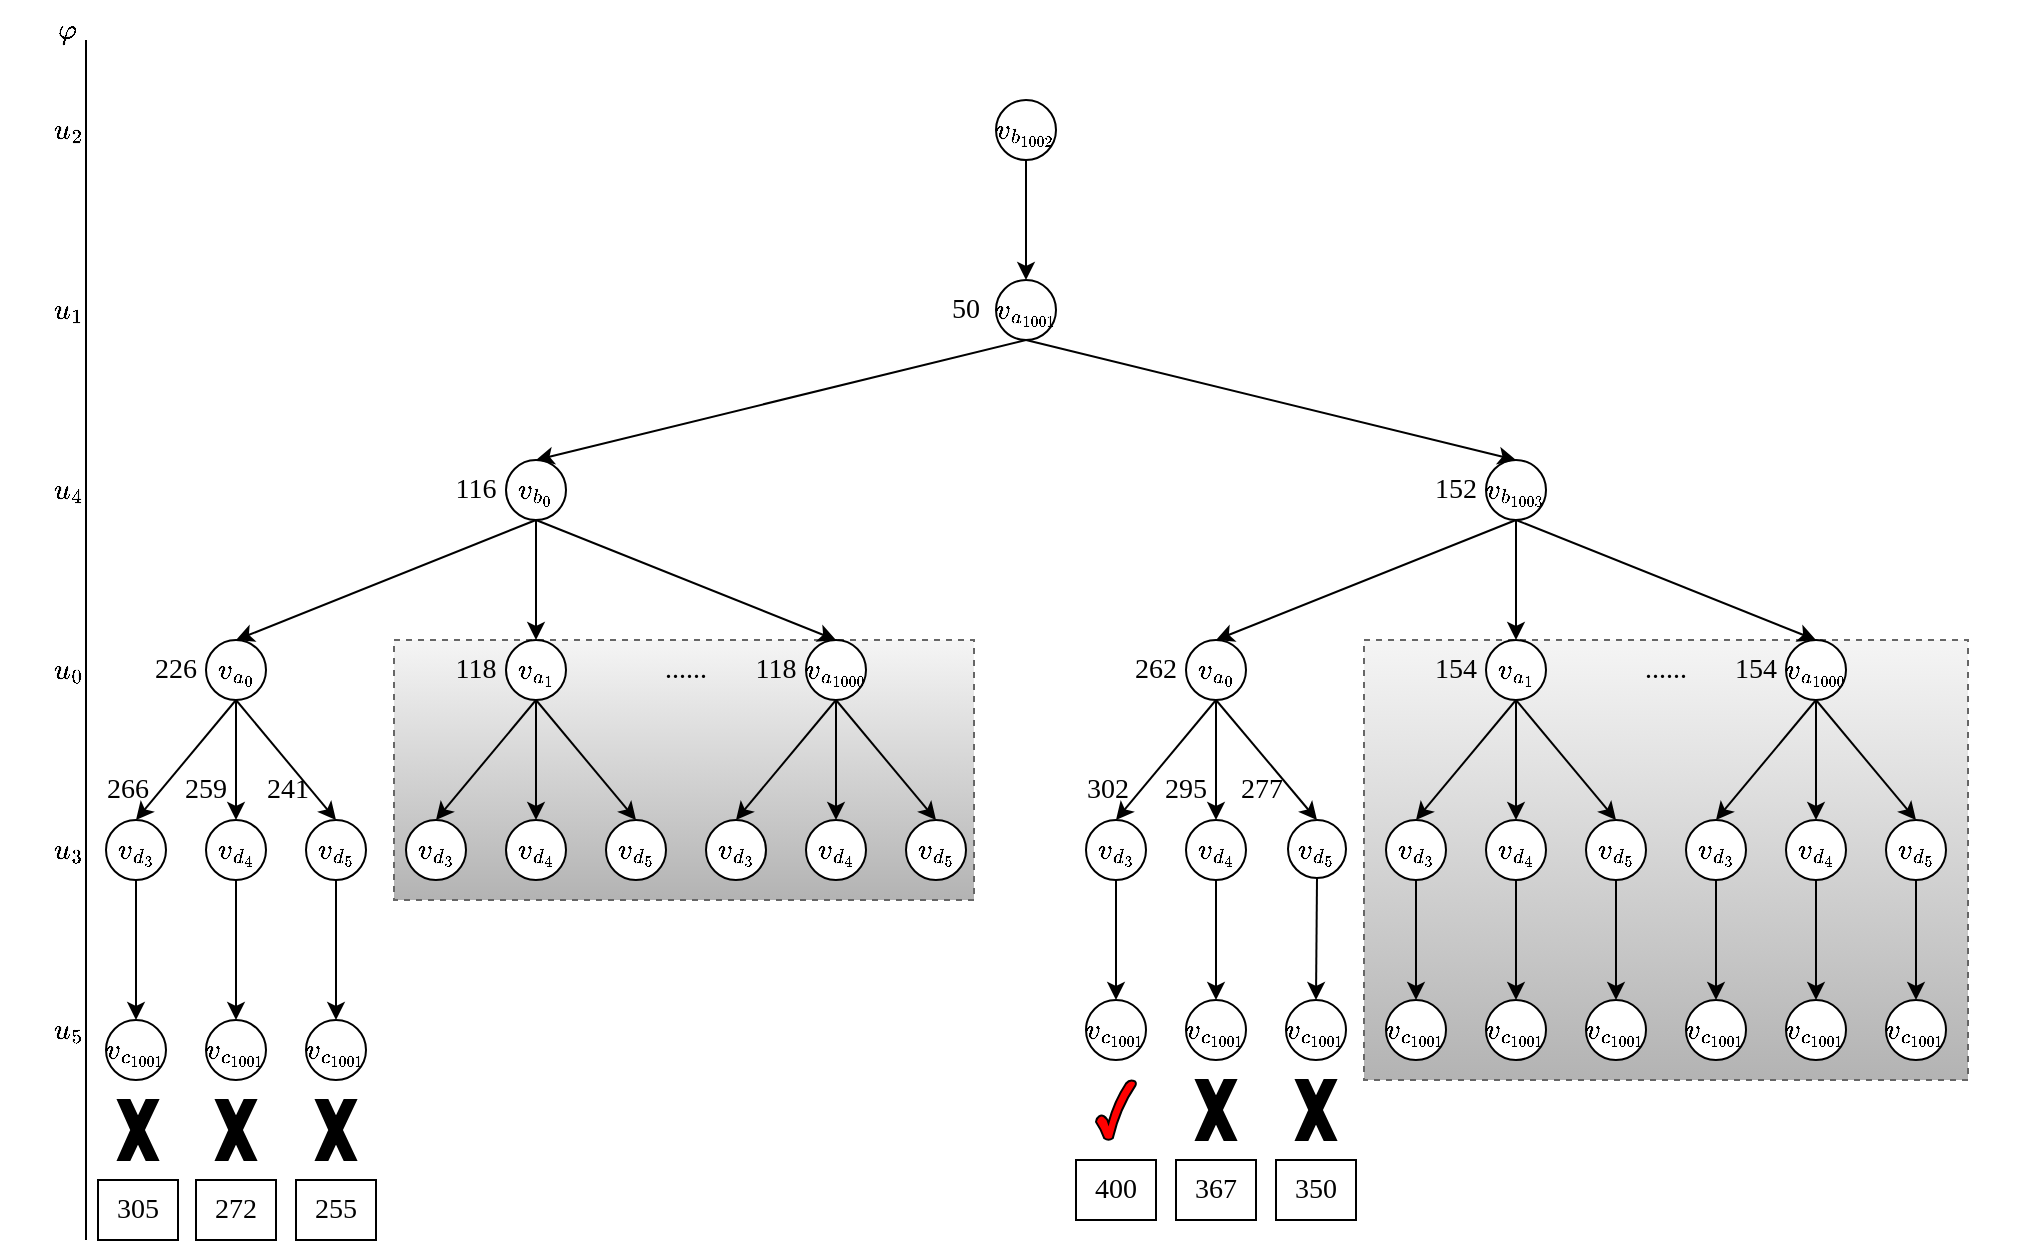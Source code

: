 <mxfile version="21.8.0" type="github">
  <diagram name="第 1 页" id="3ulyrOOxsdmQPEt3Zkn9">
    <mxGraphModel dx="1434" dy="796" grid="1" gridSize="10" guides="1" tooltips="1" connect="1" arrows="1" fold="1" page="1" pageScale="1" pageWidth="1169" pageHeight="1654" math="1" shadow="0">
      <root>
        <mxCell id="0" />
        <mxCell id="1" parent="0" />
        <mxCell id="Akhp-8yRBhVn6NihKSLs-1" value="" style="rounded=0;whiteSpace=wrap;html=1;fillColor=#f5f5f5;gradientColor=#b3b3b3;strokeColor=#666666;dashed=1;fontFamily=Times New Roman;fontSize=14;" vertex="1" parent="1">
          <mxGeometry x="233" y="440" width="290" height="130" as="geometry" />
        </mxCell>
        <mxCell id="Akhp-8yRBhVn6NihKSLs-2" value="" style="rounded=0;whiteSpace=wrap;html=1;dashed=1;fillColor=#f5f5f5;strokeColor=#666666;gradientColor=#b3b3b3;fontFamily=Times New Roman;fontSize=14;" vertex="1" parent="1">
          <mxGeometry x="718" y="440" width="302" height="220" as="geometry" />
        </mxCell>
        <mxCell id="Akhp-8yRBhVn6NihKSLs-3" value="" style="endArrow=none;html=1;rounded=0;fontFamily=Times New Roman;fontSize=14;" edge="1" parent="1">
          <mxGeometry width="50" height="50" relative="1" as="geometry">
            <mxPoint x="79" y="740" as="sourcePoint" />
            <mxPoint x="79" y="140" as="targetPoint" />
          </mxGeometry>
        </mxCell>
        <mxCell id="Akhp-8yRBhVn6NihKSLs-4" value="$$\varphi$$" style="text;html=1;strokeColor=none;fillColor=none;align=center;verticalAlign=middle;whiteSpace=wrap;rounded=0;fontFamily=Times New Roman;fontSize=14;" vertex="1" parent="1">
          <mxGeometry x="40" y="120" width="60" height="30" as="geometry" />
        </mxCell>
        <mxCell id="Akhp-8yRBhVn6NihKSLs-5" value="$$u_2$$" style="text;html=1;strokeColor=none;fillColor=none;align=center;verticalAlign=middle;whiteSpace=wrap;rounded=0;fontFamily=Times New Roman;fontSize=14;" vertex="1" parent="1">
          <mxGeometry x="40" y="170" width="60" height="30" as="geometry" />
        </mxCell>
        <mxCell id="Akhp-8yRBhVn6NihKSLs-6" value="$$u_1$$" style="text;html=1;strokeColor=none;fillColor=none;align=center;verticalAlign=middle;whiteSpace=wrap;rounded=0;fontFamily=Times New Roman;fontSize=14;" vertex="1" parent="1">
          <mxGeometry x="40" y="260" width="60" height="30" as="geometry" />
        </mxCell>
        <mxCell id="Akhp-8yRBhVn6NihKSLs-7" value="$$u_4$$" style="text;html=1;strokeColor=none;fillColor=none;align=center;verticalAlign=middle;whiteSpace=wrap;rounded=0;fontFamily=Times New Roman;fontSize=14;" vertex="1" parent="1">
          <mxGeometry x="40" y="350" width="60" height="30" as="geometry" />
        </mxCell>
        <mxCell id="Akhp-8yRBhVn6NihKSLs-8" style="edgeStyle=none;shape=connector;rounded=0;orthogonalLoop=1;jettySize=auto;html=1;exitX=0.5;exitY=0;exitDx=0;exitDy=0;labelBackgroundColor=default;strokeColor=default;align=center;verticalAlign=middle;fontFamily=Times New Roman;fontSize=14;fontColor=default;endArrow=classic;" edge="1" parent="1">
          <mxGeometry relative="1" as="geometry">
            <mxPoint x="465.5" y="180" as="sourcePoint" />
            <mxPoint x="465.5" y="180" as="targetPoint" />
          </mxGeometry>
        </mxCell>
        <mxCell id="Akhp-8yRBhVn6NihKSLs-9" style="edgeStyle=none;shape=connector;rounded=0;orthogonalLoop=1;jettySize=auto;html=1;exitX=0.5;exitY=1;exitDx=0;exitDy=0;entryX=0.5;entryY=0;entryDx=0;entryDy=0;labelBackgroundColor=default;strokeColor=default;align=center;verticalAlign=middle;fontFamily=Times New Roman;fontSize=14;fontColor=default;endArrow=classic;" edge="1" parent="1" source="Akhp-8yRBhVn6NihKSLs-10" target="Akhp-8yRBhVn6NihKSLs-75">
          <mxGeometry relative="1" as="geometry" />
        </mxCell>
        <mxCell id="Akhp-8yRBhVn6NihKSLs-10" value="$$v_{b_{1002}}$$" style="ellipse;whiteSpace=wrap;html=1;aspect=fixed;fontFamily=Times New Roman;fontSize=14;fontColor=default;" vertex="1" parent="1">
          <mxGeometry x="534" y="170" width="30" height="30" as="geometry" />
        </mxCell>
        <mxCell id="Akhp-8yRBhVn6NihKSLs-11" style="edgeStyle=none;shape=connector;rounded=0;orthogonalLoop=1;jettySize=auto;html=1;exitX=0.5;exitY=1;exitDx=0;exitDy=0;entryX=0.5;entryY=0;entryDx=0;entryDy=0;labelBackgroundColor=default;strokeColor=default;align=center;verticalAlign=middle;fontFamily=Times New Roman;fontSize=14;fontColor=default;endArrow=classic;" edge="1" parent="1" source="Akhp-8yRBhVn6NihKSLs-14" target="Akhp-8yRBhVn6NihKSLs-18">
          <mxGeometry relative="1" as="geometry" />
        </mxCell>
        <mxCell id="Akhp-8yRBhVn6NihKSLs-12" style="edgeStyle=none;shape=connector;rounded=0;orthogonalLoop=1;jettySize=auto;html=1;exitX=0.5;exitY=1;exitDx=0;exitDy=0;labelBackgroundColor=default;strokeColor=default;align=center;verticalAlign=middle;fontFamily=Times New Roman;fontSize=14;fontColor=default;endArrow=classic;" edge="1" parent="1" source="Akhp-8yRBhVn6NihKSLs-14" target="Akhp-8yRBhVn6NihKSLs-22">
          <mxGeometry relative="1" as="geometry" />
        </mxCell>
        <mxCell id="Akhp-8yRBhVn6NihKSLs-13" style="edgeStyle=none;shape=connector;rounded=0;orthogonalLoop=1;jettySize=auto;html=1;exitX=0.5;exitY=1;exitDx=0;exitDy=0;entryX=0.5;entryY=0;entryDx=0;entryDy=0;labelBackgroundColor=default;strokeColor=default;align=center;verticalAlign=middle;fontFamily=Times New Roman;fontSize=14;fontColor=default;endArrow=classic;" edge="1" parent="1" source="Akhp-8yRBhVn6NihKSLs-14" target="Akhp-8yRBhVn6NihKSLs-56">
          <mxGeometry relative="1" as="geometry" />
        </mxCell>
        <mxCell id="Akhp-8yRBhVn6NihKSLs-14" value="$$v_{b_{0}}$$" style="ellipse;whiteSpace=wrap;html=1;aspect=fixed;fontFamily=Times New Roman;fontSize=14;fontColor=default;" vertex="1" parent="1">
          <mxGeometry x="289" y="350" width="30" height="30" as="geometry" />
        </mxCell>
        <mxCell id="Akhp-8yRBhVn6NihKSLs-15" style="edgeStyle=none;shape=connector;rounded=0;orthogonalLoop=1;jettySize=auto;html=1;exitX=0.5;exitY=1;exitDx=0;exitDy=0;entryX=0.5;entryY=0;entryDx=0;entryDy=0;labelBackgroundColor=default;strokeColor=default;align=center;verticalAlign=middle;fontFamily=Times New Roman;fontSize=14;fontColor=default;endArrow=classic;" edge="1" parent="1" source="Akhp-8yRBhVn6NihKSLs-18" target="Akhp-8yRBhVn6NihKSLs-24">
          <mxGeometry relative="1" as="geometry" />
        </mxCell>
        <mxCell id="Akhp-8yRBhVn6NihKSLs-16" style="edgeStyle=none;shape=connector;rounded=0;orthogonalLoop=1;jettySize=auto;html=1;exitX=0.5;exitY=1;exitDx=0;exitDy=0;entryX=0.5;entryY=0;entryDx=0;entryDy=0;labelBackgroundColor=default;strokeColor=default;align=center;verticalAlign=middle;fontFamily=Times New Roman;fontSize=14;fontColor=default;endArrow=classic;" edge="1" parent="1" source="Akhp-8yRBhVn6NihKSLs-18" target="Akhp-8yRBhVn6NihKSLs-26">
          <mxGeometry relative="1" as="geometry" />
        </mxCell>
        <mxCell id="Akhp-8yRBhVn6NihKSLs-17" style="edgeStyle=none;shape=connector;rounded=0;orthogonalLoop=1;jettySize=auto;html=1;exitX=0.5;exitY=1;exitDx=0;exitDy=0;entryX=0.5;entryY=0;entryDx=0;entryDy=0;labelBackgroundColor=default;strokeColor=default;align=center;verticalAlign=middle;fontFamily=Times New Roman;fontSize=14;fontColor=default;endArrow=classic;" edge="1" parent="1" source="Akhp-8yRBhVn6NihKSLs-18" target="Akhp-8yRBhVn6NihKSLs-28">
          <mxGeometry relative="1" as="geometry" />
        </mxCell>
        <mxCell id="Akhp-8yRBhVn6NihKSLs-18" value="$$v_{a_{0}}$$" style="ellipse;whiteSpace=wrap;html=1;aspect=fixed;fontFamily=Times New Roman;fontSize=14;fontColor=default;" vertex="1" parent="1">
          <mxGeometry x="139" y="440" width="30" height="30" as="geometry" />
        </mxCell>
        <mxCell id="Akhp-8yRBhVn6NihKSLs-19" style="edgeStyle=none;shape=connector;rounded=0;orthogonalLoop=1;jettySize=auto;html=1;exitX=0.5;exitY=1;exitDx=0;exitDy=0;entryX=0.5;entryY=0;entryDx=0;entryDy=0;labelBackgroundColor=default;strokeColor=default;align=center;verticalAlign=middle;fontFamily=Times New Roman;fontSize=14;fontColor=default;endArrow=classic;" edge="1" parent="1" source="Akhp-8yRBhVn6NihKSLs-22" target="Akhp-8yRBhVn6NihKSLs-29">
          <mxGeometry relative="1" as="geometry" />
        </mxCell>
        <mxCell id="Akhp-8yRBhVn6NihKSLs-20" style="edgeStyle=none;shape=connector;rounded=0;orthogonalLoop=1;jettySize=auto;html=1;exitX=0.5;exitY=1;exitDx=0;exitDy=0;entryX=0.5;entryY=0;entryDx=0;entryDy=0;labelBackgroundColor=default;strokeColor=default;align=center;verticalAlign=middle;fontFamily=Times New Roman;fontSize=14;fontColor=default;endArrow=classic;" edge="1" parent="1" source="Akhp-8yRBhVn6NihKSLs-22" target="Akhp-8yRBhVn6NihKSLs-30">
          <mxGeometry relative="1" as="geometry" />
        </mxCell>
        <mxCell id="Akhp-8yRBhVn6NihKSLs-21" style="edgeStyle=none;shape=connector;rounded=0;orthogonalLoop=1;jettySize=auto;html=1;exitX=0.5;exitY=1;exitDx=0;exitDy=0;entryX=0.5;entryY=0;entryDx=0;entryDy=0;labelBackgroundColor=default;strokeColor=default;align=center;verticalAlign=middle;fontFamily=Times New Roman;fontSize=14;fontColor=default;endArrow=classic;" edge="1" parent="1" source="Akhp-8yRBhVn6NihKSLs-22" target="Akhp-8yRBhVn6NihKSLs-31">
          <mxGeometry relative="1" as="geometry" />
        </mxCell>
        <mxCell id="Akhp-8yRBhVn6NihKSLs-22" value="$$v_{a_{1}}$$" style="ellipse;whiteSpace=wrap;html=1;aspect=fixed;fontFamily=Times New Roman;fontSize=14;fontColor=default;" vertex="1" parent="1">
          <mxGeometry x="289" y="440" width="30" height="30" as="geometry" />
        </mxCell>
        <mxCell id="Akhp-8yRBhVn6NihKSLs-23" style="edgeStyle=orthogonalEdgeStyle;rounded=0;orthogonalLoop=1;jettySize=auto;html=1;exitX=0.5;exitY=1;exitDx=0;exitDy=0;entryX=0.5;entryY=0;entryDx=0;entryDy=0;fontFamily=Times New Roman;fontSize=14;" edge="1" parent="1" source="Akhp-8yRBhVn6NihKSLs-24" target="Akhp-8yRBhVn6NihKSLs-108">
          <mxGeometry relative="1" as="geometry" />
        </mxCell>
        <mxCell id="Akhp-8yRBhVn6NihKSLs-24" value="$$v_{d_{3}}$$" style="ellipse;whiteSpace=wrap;html=1;aspect=fixed;fontFamily=Times New Roman;fontSize=14;fontColor=default;" vertex="1" parent="1">
          <mxGeometry x="89" y="530" width="30" height="30" as="geometry" />
        </mxCell>
        <mxCell id="Akhp-8yRBhVn6NihKSLs-25" style="edgeStyle=orthogonalEdgeStyle;rounded=0;orthogonalLoop=1;jettySize=auto;html=1;exitX=0.5;exitY=1;exitDx=0;exitDy=0;entryX=0.5;entryY=0;entryDx=0;entryDy=0;fontFamily=Times New Roman;fontSize=14;" edge="1" parent="1" source="Akhp-8yRBhVn6NihKSLs-26" target="Akhp-8yRBhVn6NihKSLs-109">
          <mxGeometry relative="1" as="geometry" />
        </mxCell>
        <mxCell id="Akhp-8yRBhVn6NihKSLs-26" value="$$v_{d_{4}}$$" style="ellipse;whiteSpace=wrap;html=1;aspect=fixed;fontFamily=Times New Roman;fontSize=14;fontColor=default;" vertex="1" parent="1">
          <mxGeometry x="139" y="530" width="30" height="30" as="geometry" />
        </mxCell>
        <mxCell id="Akhp-8yRBhVn6NihKSLs-27" style="edgeStyle=orthogonalEdgeStyle;rounded=0;orthogonalLoop=1;jettySize=auto;html=1;exitX=0.5;exitY=1;exitDx=0;exitDy=0;entryX=0.5;entryY=0;entryDx=0;entryDy=0;fontFamily=Times New Roman;fontSize=14;" edge="1" parent="1" source="Akhp-8yRBhVn6NihKSLs-28" target="Akhp-8yRBhVn6NihKSLs-110">
          <mxGeometry relative="1" as="geometry" />
        </mxCell>
        <mxCell id="Akhp-8yRBhVn6NihKSLs-28" value="$$v_{d_{5}}$$" style="ellipse;whiteSpace=wrap;html=1;aspect=fixed;fontFamily=Times New Roman;fontSize=14;fontColor=default;" vertex="1" parent="1">
          <mxGeometry x="189" y="530" width="30" height="30" as="geometry" />
        </mxCell>
        <mxCell id="Akhp-8yRBhVn6NihKSLs-29" value="$$v_{d_{3}}$$" style="ellipse;whiteSpace=wrap;html=1;aspect=fixed;fontFamily=Times New Roman;fontSize=14;fontColor=default;" vertex="1" parent="1">
          <mxGeometry x="239" y="530" width="30" height="30" as="geometry" />
        </mxCell>
        <mxCell id="Akhp-8yRBhVn6NihKSLs-30" value="$$v_{d_{4}}$$" style="ellipse;whiteSpace=wrap;html=1;aspect=fixed;fontFamily=Times New Roman;fontSize=14;fontColor=default;" vertex="1" parent="1">
          <mxGeometry x="289" y="530" width="30" height="30" as="geometry" />
        </mxCell>
        <mxCell id="Akhp-8yRBhVn6NihKSLs-31" value="$$v_{d_{5}}$$" style="ellipse;whiteSpace=wrap;html=1;aspect=fixed;fontFamily=Times New Roman;fontSize=14;fontColor=default;" vertex="1" parent="1">
          <mxGeometry x="339" y="530" width="30" height="30" as="geometry" />
        </mxCell>
        <mxCell id="Akhp-8yRBhVn6NihKSLs-32" value="$$v_{d_{3}}$$" style="ellipse;whiteSpace=wrap;html=1;aspect=fixed;fontFamily=Times New Roman;fontSize=14;fontColor=default;" vertex="1" parent="1">
          <mxGeometry x="389" y="530" width="30" height="30" as="geometry" />
        </mxCell>
        <mxCell id="Akhp-8yRBhVn6NihKSLs-33" value="$$v_{d_{4}}$$" style="ellipse;whiteSpace=wrap;html=1;aspect=fixed;fontFamily=Times New Roman;fontSize=14;fontColor=default;" vertex="1" parent="1">
          <mxGeometry x="439" y="530" width="30" height="30" as="geometry" />
        </mxCell>
        <mxCell id="Akhp-8yRBhVn6NihKSLs-34" value="$$v_{d_{5}}$$" style="ellipse;whiteSpace=wrap;html=1;aspect=fixed;fontFamily=Times New Roman;fontSize=14;fontColor=default;" vertex="1" parent="1">
          <mxGeometry x="489" y="530" width="30" height="30" as="geometry" />
        </mxCell>
        <mxCell id="Akhp-8yRBhVn6NihKSLs-35" style="edgeStyle=none;shape=connector;rounded=0;orthogonalLoop=1;jettySize=auto;html=1;exitX=0.5;exitY=1;exitDx=0;exitDy=0;entryX=0.5;entryY=0;entryDx=0;entryDy=0;labelBackgroundColor=default;strokeColor=default;align=center;verticalAlign=middle;fontFamily=Times New Roman;fontSize=14;fontColor=default;endArrow=classic;" edge="1" parent="1" source="Akhp-8yRBhVn6NihKSLs-36" target="Akhp-8yRBhVn6NihKSLs-76">
          <mxGeometry relative="1" as="geometry" />
        </mxCell>
        <mxCell id="Akhp-8yRBhVn6NihKSLs-36" value="$$v_{d_{3}}$$" style="ellipse;whiteSpace=wrap;html=1;aspect=fixed;fontFamily=Times New Roman;fontSize=14;fontColor=default;" vertex="1" parent="1">
          <mxGeometry x="579" y="530" width="30" height="30" as="geometry" />
        </mxCell>
        <mxCell id="Akhp-8yRBhVn6NihKSLs-37" style="edgeStyle=none;shape=connector;rounded=0;orthogonalLoop=1;jettySize=auto;html=1;exitX=0.5;exitY=1;exitDx=0;exitDy=0;entryX=0.5;entryY=0;entryDx=0;entryDy=0;labelBackgroundColor=default;strokeColor=default;align=center;verticalAlign=middle;fontFamily=Times New Roman;fontSize=14;fontColor=default;endArrow=classic;" edge="1" parent="1" source="Akhp-8yRBhVn6NihKSLs-38" target="Akhp-8yRBhVn6NihKSLs-77">
          <mxGeometry relative="1" as="geometry" />
        </mxCell>
        <mxCell id="Akhp-8yRBhVn6NihKSLs-38" value="$$v_{d_{4}}$$" style="ellipse;whiteSpace=wrap;html=1;aspect=fixed;fontFamily=Times New Roman;fontSize=14;fontColor=default;" vertex="1" parent="1">
          <mxGeometry x="629" y="530" width="30" height="30" as="geometry" />
        </mxCell>
        <mxCell id="Akhp-8yRBhVn6NihKSLs-39" style="edgeStyle=none;shape=connector;rounded=0;orthogonalLoop=1;jettySize=auto;html=1;exitX=0.5;exitY=1;exitDx=0;exitDy=0;entryX=0.5;entryY=0;entryDx=0;entryDy=0;labelBackgroundColor=default;strokeColor=default;align=center;verticalAlign=middle;fontFamily=Times New Roman;fontSize=14;fontColor=default;endArrow=classic;" edge="1" parent="1" source="Akhp-8yRBhVn6NihKSLs-40" target="Akhp-8yRBhVn6NihKSLs-78">
          <mxGeometry relative="1" as="geometry" />
        </mxCell>
        <mxCell id="Akhp-8yRBhVn6NihKSLs-40" value="$$v_{d_{5}}$$" style="ellipse;whiteSpace=wrap;html=1;aspect=fixed;fontFamily=Times New Roman;fontSize=14;fontColor=default;" vertex="1" parent="1">
          <mxGeometry x="680" y="530" width="29" height="29" as="geometry" />
        </mxCell>
        <mxCell id="Akhp-8yRBhVn6NihKSLs-41" style="edgeStyle=none;shape=connector;rounded=0;orthogonalLoop=1;jettySize=auto;html=1;exitX=0.5;exitY=1;exitDx=0;exitDy=0;entryX=0.5;entryY=0;entryDx=0;entryDy=0;labelBackgroundColor=default;strokeColor=default;align=center;verticalAlign=middle;fontFamily=Times New Roman;fontSize=14;fontColor=default;endArrow=classic;" edge="1" parent="1" source="Akhp-8yRBhVn6NihKSLs-42" target="Akhp-8yRBhVn6NihKSLs-79">
          <mxGeometry relative="1" as="geometry" />
        </mxCell>
        <mxCell id="Akhp-8yRBhVn6NihKSLs-42" value="$$v_{d_{3}}$$" style="ellipse;whiteSpace=wrap;html=1;aspect=fixed;fontFamily=Times New Roman;fontSize=14;fontColor=default;" vertex="1" parent="1">
          <mxGeometry x="729" y="530" width="30" height="30" as="geometry" />
        </mxCell>
        <mxCell id="Akhp-8yRBhVn6NihKSLs-43" style="edgeStyle=none;shape=connector;rounded=0;orthogonalLoop=1;jettySize=auto;html=1;exitX=0.5;exitY=1;exitDx=0;exitDy=0;entryX=0.5;entryY=0;entryDx=0;entryDy=0;labelBackgroundColor=default;strokeColor=default;align=center;verticalAlign=middle;fontFamily=Times New Roman;fontSize=14;fontColor=default;endArrow=classic;" edge="1" parent="1" source="Akhp-8yRBhVn6NihKSLs-44" target="Akhp-8yRBhVn6NihKSLs-80">
          <mxGeometry relative="1" as="geometry" />
        </mxCell>
        <mxCell id="Akhp-8yRBhVn6NihKSLs-44" value="$$v_{d_{4}}$$" style="ellipse;whiteSpace=wrap;html=1;aspect=fixed;fontFamily=Times New Roman;fontSize=14;fontColor=default;" vertex="1" parent="1">
          <mxGeometry x="779" y="530" width="30" height="30" as="geometry" />
        </mxCell>
        <mxCell id="Akhp-8yRBhVn6NihKSLs-45" style="edgeStyle=none;shape=connector;rounded=0;orthogonalLoop=1;jettySize=auto;html=1;exitX=0.5;exitY=1;exitDx=0;exitDy=0;entryX=0.5;entryY=0;entryDx=0;entryDy=0;labelBackgroundColor=default;strokeColor=default;align=center;verticalAlign=middle;fontFamily=Times New Roman;fontSize=14;fontColor=default;endArrow=classic;" edge="1" parent="1" source="Akhp-8yRBhVn6NihKSLs-46" target="Akhp-8yRBhVn6NihKSLs-81">
          <mxGeometry relative="1" as="geometry" />
        </mxCell>
        <mxCell id="Akhp-8yRBhVn6NihKSLs-46" value="$$v_{d_{5}}$$" style="ellipse;whiteSpace=wrap;html=1;aspect=fixed;fontFamily=Times New Roman;fontSize=14;fontColor=default;" vertex="1" parent="1">
          <mxGeometry x="829" y="530" width="30" height="30" as="geometry" />
        </mxCell>
        <mxCell id="Akhp-8yRBhVn6NihKSLs-47" style="edgeStyle=none;shape=connector;rounded=0;orthogonalLoop=1;jettySize=auto;html=1;exitX=0.5;exitY=1;exitDx=0;exitDy=0;entryX=0.5;entryY=0;entryDx=0;entryDy=0;labelBackgroundColor=default;strokeColor=default;align=center;verticalAlign=middle;fontFamily=Times New Roman;fontSize=14;fontColor=default;endArrow=classic;" edge="1" parent="1" source="Akhp-8yRBhVn6NihKSLs-48" target="Akhp-8yRBhVn6NihKSLs-82">
          <mxGeometry relative="1" as="geometry" />
        </mxCell>
        <mxCell id="Akhp-8yRBhVn6NihKSLs-48" value="$$v_{d_{3}}$$" style="ellipse;whiteSpace=wrap;html=1;aspect=fixed;fontFamily=Times New Roman;fontSize=14;fontColor=default;" vertex="1" parent="1">
          <mxGeometry x="879" y="530" width="30" height="30" as="geometry" />
        </mxCell>
        <mxCell id="Akhp-8yRBhVn6NihKSLs-49" style="edgeStyle=none;shape=connector;rounded=0;orthogonalLoop=1;jettySize=auto;html=1;exitX=0.5;exitY=1;exitDx=0;exitDy=0;entryX=0.5;entryY=0;entryDx=0;entryDy=0;labelBackgroundColor=default;strokeColor=default;align=center;verticalAlign=middle;fontFamily=Times New Roman;fontSize=14;fontColor=default;endArrow=classic;" edge="1" parent="1" source="Akhp-8yRBhVn6NihKSLs-50" target="Akhp-8yRBhVn6NihKSLs-83">
          <mxGeometry relative="1" as="geometry" />
        </mxCell>
        <mxCell id="Akhp-8yRBhVn6NihKSLs-50" value="$$v_{d_{4}}$$" style="ellipse;whiteSpace=wrap;html=1;aspect=fixed;fontFamily=Times New Roman;fontSize=14;fontColor=default;" vertex="1" parent="1">
          <mxGeometry x="929" y="530" width="30" height="30" as="geometry" />
        </mxCell>
        <mxCell id="Akhp-8yRBhVn6NihKSLs-51" style="edgeStyle=none;shape=connector;rounded=0;orthogonalLoop=1;jettySize=auto;html=1;exitX=0.5;exitY=1;exitDx=0;exitDy=0;entryX=0.5;entryY=0;entryDx=0;entryDy=0;labelBackgroundColor=default;strokeColor=default;align=center;verticalAlign=middle;fontFamily=Times New Roman;fontSize=14;fontColor=default;endArrow=classic;" edge="1" parent="1" source="Akhp-8yRBhVn6NihKSLs-52" target="Akhp-8yRBhVn6NihKSLs-84">
          <mxGeometry relative="1" as="geometry" />
        </mxCell>
        <mxCell id="Akhp-8yRBhVn6NihKSLs-52" value="$$v_{d_{5}}$$" style="ellipse;whiteSpace=wrap;html=1;aspect=fixed;fontFamily=Times New Roman;fontSize=14;fontColor=default;" vertex="1" parent="1">
          <mxGeometry x="979" y="530" width="30" height="30" as="geometry" />
        </mxCell>
        <mxCell id="Akhp-8yRBhVn6NihKSLs-53" style="edgeStyle=none;shape=connector;rounded=0;orthogonalLoop=1;jettySize=auto;html=1;exitX=0.5;exitY=1;exitDx=0;exitDy=0;entryX=0.5;entryY=0;entryDx=0;entryDy=0;labelBackgroundColor=default;strokeColor=default;align=center;verticalAlign=middle;fontFamily=Times New Roman;fontSize=14;fontColor=default;endArrow=classic;" edge="1" parent="1" source="Akhp-8yRBhVn6NihKSLs-56" target="Akhp-8yRBhVn6NihKSLs-32">
          <mxGeometry relative="1" as="geometry" />
        </mxCell>
        <mxCell id="Akhp-8yRBhVn6NihKSLs-54" style="edgeStyle=none;shape=connector;rounded=0;orthogonalLoop=1;jettySize=auto;html=1;exitX=0.5;exitY=1;exitDx=0;exitDy=0;entryX=0.5;entryY=0;entryDx=0;entryDy=0;labelBackgroundColor=default;strokeColor=default;align=center;verticalAlign=middle;fontFamily=Times New Roman;fontSize=14;fontColor=default;endArrow=classic;" edge="1" parent="1" source="Akhp-8yRBhVn6NihKSLs-56" target="Akhp-8yRBhVn6NihKSLs-33">
          <mxGeometry relative="1" as="geometry" />
        </mxCell>
        <mxCell id="Akhp-8yRBhVn6NihKSLs-55" style="edgeStyle=none;shape=connector;rounded=0;orthogonalLoop=1;jettySize=auto;html=1;exitX=0.5;exitY=1;exitDx=0;exitDy=0;entryX=0.5;entryY=0;entryDx=0;entryDy=0;labelBackgroundColor=default;strokeColor=default;align=center;verticalAlign=middle;fontFamily=Times New Roman;fontSize=14;fontColor=default;endArrow=classic;" edge="1" parent="1" source="Akhp-8yRBhVn6NihKSLs-56" target="Akhp-8yRBhVn6NihKSLs-34">
          <mxGeometry relative="1" as="geometry" />
        </mxCell>
        <mxCell id="Akhp-8yRBhVn6NihKSLs-56" value="$$v_{a_{1000}}$$" style="ellipse;whiteSpace=wrap;html=1;aspect=fixed;fontFamily=Times New Roman;fontSize=14;fontColor=default;" vertex="1" parent="1">
          <mxGeometry x="439" y="440" width="30" height="30" as="geometry" />
        </mxCell>
        <mxCell id="Akhp-8yRBhVn6NihKSLs-57" style="edgeStyle=none;shape=connector;rounded=0;orthogonalLoop=1;jettySize=auto;html=1;exitX=0.5;exitY=1;exitDx=0;exitDy=0;entryX=0.5;entryY=0;entryDx=0;entryDy=0;labelBackgroundColor=default;strokeColor=default;align=center;verticalAlign=middle;fontFamily=Times New Roman;fontSize=14;fontColor=default;endArrow=classic;" edge="1" parent="1" source="Akhp-8yRBhVn6NihKSLs-60" target="Akhp-8yRBhVn6NihKSLs-36">
          <mxGeometry relative="1" as="geometry" />
        </mxCell>
        <mxCell id="Akhp-8yRBhVn6NihKSLs-58" style="edgeStyle=none;shape=connector;rounded=0;orthogonalLoop=1;jettySize=auto;html=1;exitX=0.5;exitY=1;exitDx=0;exitDy=0;entryX=0.5;entryY=0;entryDx=0;entryDy=0;labelBackgroundColor=default;strokeColor=default;align=center;verticalAlign=middle;fontFamily=Times New Roman;fontSize=14;fontColor=default;endArrow=classic;" edge="1" parent="1" source="Akhp-8yRBhVn6NihKSLs-60" target="Akhp-8yRBhVn6NihKSLs-38">
          <mxGeometry relative="1" as="geometry" />
        </mxCell>
        <mxCell id="Akhp-8yRBhVn6NihKSLs-59" style="edgeStyle=none;shape=connector;rounded=0;orthogonalLoop=1;jettySize=auto;html=1;exitX=0.5;exitY=1;exitDx=0;exitDy=0;entryX=0.5;entryY=0;entryDx=0;entryDy=0;labelBackgroundColor=default;strokeColor=default;align=center;verticalAlign=middle;fontFamily=Times New Roman;fontSize=14;fontColor=default;endArrow=classic;" edge="1" parent="1" source="Akhp-8yRBhVn6NihKSLs-60" target="Akhp-8yRBhVn6NihKSLs-40">
          <mxGeometry relative="1" as="geometry" />
        </mxCell>
        <mxCell id="Akhp-8yRBhVn6NihKSLs-60" value="$$v_{a_{0}}$$" style="ellipse;whiteSpace=wrap;html=1;aspect=fixed;fontFamily=Times New Roman;fontSize=14;fontColor=default;" vertex="1" parent="1">
          <mxGeometry x="629" y="440" width="30" height="30" as="geometry" />
        </mxCell>
        <mxCell id="Akhp-8yRBhVn6NihKSLs-61" style="edgeStyle=none;shape=connector;rounded=0;orthogonalLoop=1;jettySize=auto;html=1;exitX=0.5;exitY=1;exitDx=0;exitDy=0;entryX=0.5;entryY=0;entryDx=0;entryDy=0;labelBackgroundColor=default;strokeColor=default;align=center;verticalAlign=middle;fontFamily=Times New Roman;fontSize=14;fontColor=default;endArrow=classic;" edge="1" parent="1" source="Akhp-8yRBhVn6NihKSLs-64" target="Akhp-8yRBhVn6NihKSLs-42">
          <mxGeometry relative="1" as="geometry" />
        </mxCell>
        <mxCell id="Akhp-8yRBhVn6NihKSLs-62" style="edgeStyle=none;shape=connector;rounded=0;orthogonalLoop=1;jettySize=auto;html=1;exitX=0.5;exitY=1;exitDx=0;exitDy=0;entryX=0.5;entryY=0;entryDx=0;entryDy=0;labelBackgroundColor=default;strokeColor=default;align=center;verticalAlign=middle;fontFamily=Times New Roman;fontSize=14;fontColor=default;endArrow=classic;" edge="1" parent="1" source="Akhp-8yRBhVn6NihKSLs-64" target="Akhp-8yRBhVn6NihKSLs-44">
          <mxGeometry relative="1" as="geometry" />
        </mxCell>
        <mxCell id="Akhp-8yRBhVn6NihKSLs-63" style="edgeStyle=none;shape=connector;rounded=0;orthogonalLoop=1;jettySize=auto;html=1;exitX=0.5;exitY=1;exitDx=0;exitDy=0;entryX=0.5;entryY=0;entryDx=0;entryDy=0;labelBackgroundColor=default;strokeColor=default;align=center;verticalAlign=middle;fontFamily=Times New Roman;fontSize=14;fontColor=default;endArrow=classic;" edge="1" parent="1" source="Akhp-8yRBhVn6NihKSLs-64" target="Akhp-8yRBhVn6NihKSLs-46">
          <mxGeometry relative="1" as="geometry" />
        </mxCell>
        <mxCell id="Akhp-8yRBhVn6NihKSLs-64" value="$$v_{a_{1}}$$" style="ellipse;whiteSpace=wrap;html=1;aspect=fixed;fontFamily=Times New Roman;fontSize=14;fontColor=default;" vertex="1" parent="1">
          <mxGeometry x="779" y="440" width="30" height="30" as="geometry" />
        </mxCell>
        <mxCell id="Akhp-8yRBhVn6NihKSLs-65" style="edgeStyle=none;shape=connector;rounded=0;orthogonalLoop=1;jettySize=auto;html=1;exitX=0.5;exitY=1;exitDx=0;exitDy=0;entryX=0.5;entryY=0;entryDx=0;entryDy=0;labelBackgroundColor=default;strokeColor=default;align=center;verticalAlign=middle;fontFamily=Times New Roman;fontSize=14;fontColor=default;endArrow=classic;" edge="1" parent="1" source="Akhp-8yRBhVn6NihKSLs-68" target="Akhp-8yRBhVn6NihKSLs-48">
          <mxGeometry relative="1" as="geometry" />
        </mxCell>
        <mxCell id="Akhp-8yRBhVn6NihKSLs-66" style="edgeStyle=none;shape=connector;rounded=0;orthogonalLoop=1;jettySize=auto;html=1;exitX=0.5;exitY=1;exitDx=0;exitDy=0;entryX=0.5;entryY=0;entryDx=0;entryDy=0;labelBackgroundColor=default;strokeColor=default;align=center;verticalAlign=middle;fontFamily=Times New Roman;fontSize=14;fontColor=default;endArrow=classic;" edge="1" parent="1" source="Akhp-8yRBhVn6NihKSLs-68" target="Akhp-8yRBhVn6NihKSLs-50">
          <mxGeometry relative="1" as="geometry" />
        </mxCell>
        <mxCell id="Akhp-8yRBhVn6NihKSLs-67" style="edgeStyle=none;shape=connector;rounded=0;orthogonalLoop=1;jettySize=auto;html=1;exitX=0.5;exitY=1;exitDx=0;exitDy=0;entryX=0.5;entryY=0;entryDx=0;entryDy=0;labelBackgroundColor=default;strokeColor=default;align=center;verticalAlign=middle;fontFamily=Times New Roman;fontSize=14;fontColor=default;endArrow=classic;" edge="1" parent="1" source="Akhp-8yRBhVn6NihKSLs-68" target="Akhp-8yRBhVn6NihKSLs-52">
          <mxGeometry relative="1" as="geometry" />
        </mxCell>
        <mxCell id="Akhp-8yRBhVn6NihKSLs-68" value="$$v_{a_{1000}}$$" style="ellipse;whiteSpace=wrap;html=1;aspect=fixed;fontFamily=Times New Roman;fontSize=14;fontColor=default;" vertex="1" parent="1">
          <mxGeometry x="929" y="440" width="30" height="30" as="geometry" />
        </mxCell>
        <mxCell id="Akhp-8yRBhVn6NihKSLs-69" style="edgeStyle=none;shape=connector;rounded=0;orthogonalLoop=1;jettySize=auto;html=1;exitX=1;exitY=0.5;exitDx=0;exitDy=0;entryX=0.5;entryY=0;entryDx=0;entryDy=0;labelBackgroundColor=default;strokeColor=default;align=center;verticalAlign=middle;fontFamily=Times New Roman;fontSize=14;fontColor=default;endArrow=classic;" edge="1" parent="1" source="Akhp-8yRBhVn6NihKSLs-72" target="Akhp-8yRBhVn6NihKSLs-60">
          <mxGeometry relative="1" as="geometry" />
        </mxCell>
        <mxCell id="Akhp-8yRBhVn6NihKSLs-70" style="edgeStyle=none;shape=connector;rounded=0;orthogonalLoop=1;jettySize=auto;html=1;exitX=1;exitY=0.5;exitDx=0;exitDy=0;entryX=0.5;entryY=0;entryDx=0;entryDy=0;labelBackgroundColor=default;strokeColor=default;align=center;verticalAlign=middle;fontFamily=Times New Roman;fontSize=14;fontColor=default;endArrow=classic;" edge="1" parent="1" source="Akhp-8yRBhVn6NihKSLs-72" target="Akhp-8yRBhVn6NihKSLs-64">
          <mxGeometry relative="1" as="geometry" />
        </mxCell>
        <mxCell id="Akhp-8yRBhVn6NihKSLs-71" style="edgeStyle=none;shape=connector;rounded=0;orthogonalLoop=1;jettySize=auto;html=1;exitX=1;exitY=0.5;exitDx=0;exitDy=0;entryX=0.5;entryY=0;entryDx=0;entryDy=0;labelBackgroundColor=default;strokeColor=default;align=center;verticalAlign=middle;fontFamily=Times New Roman;fontSize=14;fontColor=default;endArrow=classic;" edge="1" parent="1" source="Akhp-8yRBhVn6NihKSLs-72" target="Akhp-8yRBhVn6NihKSLs-68">
          <mxGeometry relative="1" as="geometry" />
        </mxCell>
        <mxCell id="Akhp-8yRBhVn6NihKSLs-72" value="$$v_{b_{1003}}$$" style="ellipse;whiteSpace=wrap;html=1;aspect=fixed;fontFamily=Times New Roman;fontSize=14;fontColor=default;direction=south;" vertex="1" parent="1">
          <mxGeometry x="779" y="350" width="30" height="30" as="geometry" />
        </mxCell>
        <mxCell id="Akhp-8yRBhVn6NihKSLs-73" style="edgeStyle=none;shape=connector;rounded=0;orthogonalLoop=1;jettySize=auto;html=1;exitX=0.5;exitY=1;exitDx=0;exitDy=0;entryX=0.5;entryY=0;entryDx=0;entryDy=0;labelBackgroundColor=default;strokeColor=default;align=center;verticalAlign=middle;fontFamily=Times New Roman;fontSize=14;fontColor=default;endArrow=classic;" edge="1" parent="1" source="Akhp-8yRBhVn6NihKSLs-75" target="Akhp-8yRBhVn6NihKSLs-14">
          <mxGeometry relative="1" as="geometry" />
        </mxCell>
        <mxCell id="Akhp-8yRBhVn6NihKSLs-74" style="edgeStyle=none;shape=connector;rounded=0;orthogonalLoop=1;jettySize=auto;html=1;exitX=0.5;exitY=1;exitDx=0;exitDy=0;entryX=0;entryY=0.5;entryDx=0;entryDy=0;labelBackgroundColor=default;strokeColor=default;align=center;verticalAlign=middle;fontFamily=Times New Roman;fontSize=14;fontColor=default;endArrow=classic;" edge="1" parent="1" source="Akhp-8yRBhVn6NihKSLs-75" target="Akhp-8yRBhVn6NihKSLs-72">
          <mxGeometry relative="1" as="geometry" />
        </mxCell>
        <mxCell id="Akhp-8yRBhVn6NihKSLs-75" value="$$v_{a_{1001}}$$" style="ellipse;whiteSpace=wrap;html=1;aspect=fixed;fontFamily=Times New Roman;fontSize=14;fontColor=default;" vertex="1" parent="1">
          <mxGeometry x="534" y="260" width="30" height="30" as="geometry" />
        </mxCell>
        <mxCell id="Akhp-8yRBhVn6NihKSLs-76" value="$$v_{c_{1001}}$$" style="ellipse;whiteSpace=wrap;html=1;aspect=fixed;fontFamily=Times New Roman;fontSize=14;fontColor=default;" vertex="1" parent="1">
          <mxGeometry x="579" y="620" width="30" height="30" as="geometry" />
        </mxCell>
        <mxCell id="Akhp-8yRBhVn6NihKSLs-77" value="$$v_{c_{1001}}$$" style="ellipse;whiteSpace=wrap;html=1;aspect=fixed;fontFamily=Times New Roman;fontSize=14;fontColor=default;" vertex="1" parent="1">
          <mxGeometry x="629" y="620" width="30" height="30" as="geometry" />
        </mxCell>
        <mxCell id="Akhp-8yRBhVn6NihKSLs-78" value="$$v_{c_{1001}}$$" style="ellipse;whiteSpace=wrap;html=1;aspect=fixed;fontFamily=Times New Roman;fontSize=14;fontColor=default;" vertex="1" parent="1">
          <mxGeometry x="679" y="620" width="30" height="30" as="geometry" />
        </mxCell>
        <mxCell id="Akhp-8yRBhVn6NihKSLs-79" value="$$v_{c_{1001}}$$" style="ellipse;whiteSpace=wrap;html=1;aspect=fixed;fontFamily=Times New Roman;fontSize=14;fontColor=default;" vertex="1" parent="1">
          <mxGeometry x="729" y="620" width="30" height="30" as="geometry" />
        </mxCell>
        <mxCell id="Akhp-8yRBhVn6NihKSLs-80" value="$$v_{c_{1001}}$$" style="ellipse;whiteSpace=wrap;html=1;aspect=fixed;fontFamily=Times New Roman;fontSize=14;fontColor=default;" vertex="1" parent="1">
          <mxGeometry x="779" y="620" width="30" height="30" as="geometry" />
        </mxCell>
        <mxCell id="Akhp-8yRBhVn6NihKSLs-81" value="$$v_{c_{1001}}$$" style="ellipse;whiteSpace=wrap;html=1;aspect=fixed;fontFamily=Times New Roman;fontSize=14;fontColor=default;" vertex="1" parent="1">
          <mxGeometry x="829" y="620" width="30" height="30" as="geometry" />
        </mxCell>
        <mxCell id="Akhp-8yRBhVn6NihKSLs-82" value="$$v_{c_{1001}}$$" style="ellipse;whiteSpace=wrap;html=1;aspect=fixed;fontFamily=Times New Roman;fontSize=14;fontColor=default;" vertex="1" parent="1">
          <mxGeometry x="879" y="620" width="30" height="30" as="geometry" />
        </mxCell>
        <mxCell id="Akhp-8yRBhVn6NihKSLs-83" value="$$v_{c_{1001}}$$" style="ellipse;whiteSpace=wrap;html=1;aspect=fixed;fontFamily=Times New Roman;fontSize=14;fontColor=default;" vertex="1" parent="1">
          <mxGeometry x="929" y="620" width="30" height="30" as="geometry" />
        </mxCell>
        <mxCell id="Akhp-8yRBhVn6NihKSLs-84" value="$$v_{c_{1001}}$$" style="ellipse;whiteSpace=wrap;html=1;aspect=fixed;fontFamily=Times New Roman;fontSize=14;fontColor=default;" vertex="1" parent="1">
          <mxGeometry x="979" y="620" width="30" height="30" as="geometry" />
        </mxCell>
        <mxCell id="Akhp-8yRBhVn6NihKSLs-85" value="$$u_0$$" style="text;html=1;strokeColor=none;fillColor=none;align=center;verticalAlign=middle;whiteSpace=wrap;rounded=0;fontFamily=Times New Roman;fontSize=14;" vertex="1" parent="1">
          <mxGeometry x="40" y="440" width="60" height="30" as="geometry" />
        </mxCell>
        <mxCell id="Akhp-8yRBhVn6NihKSLs-86" value="......" style="text;html=1;strokeColor=none;fillColor=none;align=center;verticalAlign=middle;whiteSpace=wrap;rounded=0;fontSize=14;fontFamily=Times New Roman;fontColor=default;" vertex="1" parent="1">
          <mxGeometry x="349" y="440" width="60" height="30" as="geometry" />
        </mxCell>
        <mxCell id="Akhp-8yRBhVn6NihKSLs-87" value="......" style="text;html=1;strokeColor=none;fillColor=none;align=center;verticalAlign=middle;whiteSpace=wrap;rounded=0;fontSize=14;fontFamily=Times New Roman;fontColor=default;" vertex="1" parent="1">
          <mxGeometry x="839" y="440" width="60" height="30" as="geometry" />
        </mxCell>
        <mxCell id="Akhp-8yRBhVn6NihKSLs-88" value="" style="verticalLabelPosition=bottom;verticalAlign=top;html=1;shape=mxgraph.basic.tick;fontFamily=Times New Roman;fontSize=14;fontColor=#000000;fillColor=#ff0000;" vertex="1" parent="1">
          <mxGeometry x="584" y="660" width="20" height="30" as="geometry" />
        </mxCell>
        <mxCell id="Akhp-8yRBhVn6NihKSLs-89" value="" style="verticalLabelPosition=bottom;verticalAlign=top;html=1;shape=mxgraph.basic.x;fontFamily=Times New Roman;fontSize=14;fontColor=default;fillColor=#000000;" vertex="1" parent="1">
          <mxGeometry x="634" y="660" width="20" height="30" as="geometry" />
        </mxCell>
        <mxCell id="Akhp-8yRBhVn6NihKSLs-90" value="" style="verticalLabelPosition=bottom;verticalAlign=top;html=1;shape=mxgraph.basic.x;fontFamily=Times New Roman;fontSize=14;fontColor=default;fillColor=#000000;" vertex="1" parent="1">
          <mxGeometry x="684" y="660" width="20" height="30" as="geometry" />
        </mxCell>
        <mxCell id="Akhp-8yRBhVn6NihKSLs-91" value="400" style="rounded=0;whiteSpace=wrap;html=1;fontFamily=Times New Roman;fontSize=14;" vertex="1" parent="1">
          <mxGeometry x="574" y="700" width="40" height="30" as="geometry" />
        </mxCell>
        <mxCell id="Akhp-8yRBhVn6NihKSLs-92" value="367" style="rounded=0;whiteSpace=wrap;html=1;fontFamily=Times New Roman;fontSize=14;" vertex="1" parent="1">
          <mxGeometry x="624" y="700" width="40" height="30" as="geometry" />
        </mxCell>
        <mxCell id="Akhp-8yRBhVn6NihKSLs-93" value="350" style="rounded=0;whiteSpace=wrap;html=1;fontFamily=Times New Roman;fontSize=14;" vertex="1" parent="1">
          <mxGeometry x="674" y="700" width="40" height="30" as="geometry" />
        </mxCell>
        <mxCell id="Akhp-8yRBhVn6NihKSLs-94" value="50" style="text;html=1;strokeColor=none;fillColor=none;align=center;verticalAlign=middle;whiteSpace=wrap;rounded=0;fontFamily=Times New Roman;fontSize=14;" vertex="1" parent="1">
          <mxGeometry x="489" y="260" width="60" height="30" as="geometry" />
        </mxCell>
        <mxCell id="Akhp-8yRBhVn6NihKSLs-95" value="116" style="text;html=1;strokeColor=none;fillColor=none;align=center;verticalAlign=middle;whiteSpace=wrap;rounded=0;fontFamily=Times New Roman;fontSize=14;" vertex="1" parent="1">
          <mxGeometry x="244" y="350" width="60" height="30" as="geometry" />
        </mxCell>
        <mxCell id="Akhp-8yRBhVn6NihKSLs-96" value="152" style="text;html=1;strokeColor=none;fillColor=none;align=center;verticalAlign=middle;whiteSpace=wrap;rounded=0;fontFamily=Times New Roman;fontSize=14;" vertex="1" parent="1">
          <mxGeometry x="734" y="350" width="60" height="30" as="geometry" />
        </mxCell>
        <mxCell id="Akhp-8yRBhVn6NihKSLs-97" value="262" style="text;html=1;strokeColor=none;fillColor=none;align=center;verticalAlign=middle;whiteSpace=wrap;rounded=0;fontFamily=Times New Roman;fontSize=14;" vertex="1" parent="1">
          <mxGeometry x="584" y="440" width="60" height="30" as="geometry" />
        </mxCell>
        <mxCell id="Akhp-8yRBhVn6NihKSLs-98" value="$$u_3$$" style="text;html=1;strokeColor=none;fillColor=none;align=center;verticalAlign=middle;whiteSpace=wrap;rounded=0;fontFamily=Times New Roman;fontSize=14;" vertex="1" parent="1">
          <mxGeometry x="40" y="530" width="60" height="30" as="geometry" />
        </mxCell>
        <mxCell id="Akhp-8yRBhVn6NihKSLs-99" value="$$u_5$$" style="text;html=1;strokeColor=none;fillColor=none;align=center;verticalAlign=middle;whiteSpace=wrap;rounded=0;fontFamily=Times New Roman;fontSize=14;" vertex="1" parent="1">
          <mxGeometry x="40" y="620" width="60" height="30" as="geometry" />
        </mxCell>
        <mxCell id="Akhp-8yRBhVn6NihKSLs-100" value="154" style="text;html=1;strokeColor=none;fillColor=none;align=center;verticalAlign=middle;whiteSpace=wrap;rounded=0;fontFamily=Times New Roman;fontSize=14;" vertex="1" parent="1">
          <mxGeometry x="734" y="440" width="60" height="30" as="geometry" />
        </mxCell>
        <mxCell id="Akhp-8yRBhVn6NihKSLs-101" value="154" style="text;html=1;strokeColor=none;fillColor=none;align=center;verticalAlign=middle;whiteSpace=wrap;rounded=0;fontFamily=Times New Roman;fontSize=14;" vertex="1" parent="1">
          <mxGeometry x="884" y="440" width="60" height="30" as="geometry" />
        </mxCell>
        <mxCell id="Akhp-8yRBhVn6NihKSLs-102" value="302" style="text;html=1;strokeColor=none;fillColor=none;align=center;verticalAlign=middle;whiteSpace=wrap;rounded=0;fontFamily=Times New Roman;fontSize=14;" vertex="1" parent="1">
          <mxGeometry x="560" y="500" width="60" height="30" as="geometry" />
        </mxCell>
        <mxCell id="Akhp-8yRBhVn6NihKSLs-103" value="295" style="text;html=1;strokeColor=none;fillColor=none;align=center;verticalAlign=middle;whiteSpace=wrap;rounded=0;fontFamily=Times New Roman;fontSize=14;" vertex="1" parent="1">
          <mxGeometry x="599" y="500" width="60" height="30" as="geometry" />
        </mxCell>
        <mxCell id="Akhp-8yRBhVn6NihKSLs-104" value="277" style="text;html=1;strokeColor=none;fillColor=none;align=center;verticalAlign=middle;whiteSpace=wrap;rounded=0;fontFamily=Times New Roman;fontSize=14;" vertex="1" parent="1">
          <mxGeometry x="637" y="500" width="60" height="30" as="geometry" />
        </mxCell>
        <mxCell id="Akhp-8yRBhVn6NihKSLs-105" value="226" style="text;html=1;strokeColor=none;fillColor=none;align=center;verticalAlign=middle;whiteSpace=wrap;rounded=0;fontFamily=Times New Roman;fontSize=14;" vertex="1" parent="1">
          <mxGeometry x="94" y="440" width="60" height="30" as="geometry" />
        </mxCell>
        <mxCell id="Akhp-8yRBhVn6NihKSLs-106" value="118" style="text;html=1;strokeColor=none;fillColor=none;align=center;verticalAlign=middle;whiteSpace=wrap;rounded=0;fontFamily=Times New Roman;fontSize=14;" vertex="1" parent="1">
          <mxGeometry x="244" y="440" width="60" height="30" as="geometry" />
        </mxCell>
        <mxCell id="Akhp-8yRBhVn6NihKSLs-107" value="118" style="text;html=1;strokeColor=none;fillColor=none;align=center;verticalAlign=middle;whiteSpace=wrap;rounded=0;fontFamily=Times New Roman;fontSize=14;" vertex="1" parent="1">
          <mxGeometry x="394" y="440" width="60" height="30" as="geometry" />
        </mxCell>
        <mxCell id="Akhp-8yRBhVn6NihKSLs-108" value="$$v_{c_{1001}}$$" style="ellipse;whiteSpace=wrap;html=1;aspect=fixed;fontFamily=Times New Roman;fontSize=14;fontColor=default;" vertex="1" parent="1">
          <mxGeometry x="89" y="630" width="30" height="30" as="geometry" />
        </mxCell>
        <mxCell id="Akhp-8yRBhVn6NihKSLs-109" value="$$v_{c_{1001}}$$" style="ellipse;whiteSpace=wrap;html=1;aspect=fixed;fontFamily=Times New Roman;fontSize=14;fontColor=default;" vertex="1" parent="1">
          <mxGeometry x="139" y="630" width="30" height="30" as="geometry" />
        </mxCell>
        <mxCell id="Akhp-8yRBhVn6NihKSLs-110" value="$$v_{c_{1001}}$$" style="ellipse;whiteSpace=wrap;html=1;aspect=fixed;fontFamily=Times New Roman;fontSize=14;fontColor=default;" vertex="1" parent="1">
          <mxGeometry x="189" y="630" width="30" height="30" as="geometry" />
        </mxCell>
        <mxCell id="Akhp-8yRBhVn6NihKSLs-111" value="266" style="text;html=1;strokeColor=none;fillColor=none;align=center;verticalAlign=middle;whiteSpace=wrap;rounded=0;fontFamily=Times New Roman;fontSize=14;" vertex="1" parent="1">
          <mxGeometry x="70" y="500" width="60" height="30" as="geometry" />
        </mxCell>
        <mxCell id="Akhp-8yRBhVn6NihKSLs-112" value="259" style="text;html=1;strokeColor=none;fillColor=none;align=center;verticalAlign=middle;whiteSpace=wrap;rounded=0;fontFamily=Times New Roman;fontSize=14;" vertex="1" parent="1">
          <mxGeometry x="109" y="500" width="60" height="30" as="geometry" />
        </mxCell>
        <mxCell id="Akhp-8yRBhVn6NihKSLs-113" value="241" style="text;html=1;strokeColor=none;fillColor=none;align=center;verticalAlign=middle;whiteSpace=wrap;rounded=0;fontFamily=Times New Roman;fontSize=14;" vertex="1" parent="1">
          <mxGeometry x="150" y="500" width="60" height="30" as="geometry" />
        </mxCell>
        <mxCell id="Akhp-8yRBhVn6NihKSLs-114" value="" style="verticalLabelPosition=bottom;verticalAlign=top;html=1;shape=mxgraph.basic.x;fontFamily=Times New Roman;fontSize=14;fontColor=default;fillColor=#000000;" vertex="1" parent="1">
          <mxGeometry x="95" y="670" width="20" height="30" as="geometry" />
        </mxCell>
        <mxCell id="Akhp-8yRBhVn6NihKSLs-115" value="" style="verticalLabelPosition=bottom;verticalAlign=top;html=1;shape=mxgraph.basic.x;fontFamily=Times New Roman;fontSize=14;fontColor=default;fillColor=#000000;" vertex="1" parent="1">
          <mxGeometry x="144" y="670" width="20" height="30" as="geometry" />
        </mxCell>
        <mxCell id="Akhp-8yRBhVn6NihKSLs-116" value="" style="verticalLabelPosition=bottom;verticalAlign=top;html=1;shape=mxgraph.basic.x;fontFamily=Times New Roman;fontSize=14;fontColor=default;fillColor=#000000;" vertex="1" parent="1">
          <mxGeometry x="194" y="670" width="20" height="30" as="geometry" />
        </mxCell>
        <mxCell id="Akhp-8yRBhVn6NihKSLs-117" value="305" style="rounded=0;whiteSpace=wrap;html=1;fontFamily=Times New Roman;fontSize=14;" vertex="1" parent="1">
          <mxGeometry x="85" y="710" width="40" height="30" as="geometry" />
        </mxCell>
        <mxCell id="Akhp-8yRBhVn6NihKSLs-118" value="272" style="rounded=0;whiteSpace=wrap;html=1;fontFamily=Times New Roman;fontSize=14;" vertex="1" parent="1">
          <mxGeometry x="134" y="710" width="40" height="30" as="geometry" />
        </mxCell>
        <mxCell id="Akhp-8yRBhVn6NihKSLs-119" value="255" style="rounded=0;whiteSpace=wrap;html=1;fontFamily=Times New Roman;fontSize=14;" vertex="1" parent="1">
          <mxGeometry x="184" y="710" width="40" height="30" as="geometry" />
        </mxCell>
      </root>
    </mxGraphModel>
  </diagram>
</mxfile>
